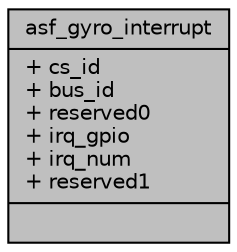 digraph "asf_gyro_interrupt"
{
 // INTERACTIVE_SVG=YES
 // LATEX_PDF_SIZE
  bgcolor="transparent";
  edge [fontname="Helvetica",fontsize="10",labelfontname="Helvetica",labelfontsize="10"];
  node [fontname="Helvetica",fontsize="10",shape=record];
  Node1 [label="{asf_gyro_interrupt\n|+ cs_id\l+ bus_id\l+ reserved0\l+ irq_gpio\l+ irq_num\l+ reserved1\l|}",height=0.2,width=0.4,color="black", fillcolor="grey75", style="filled", fontcolor="black",tooltip="The information about the interrupt configure from our SoC."];
}
